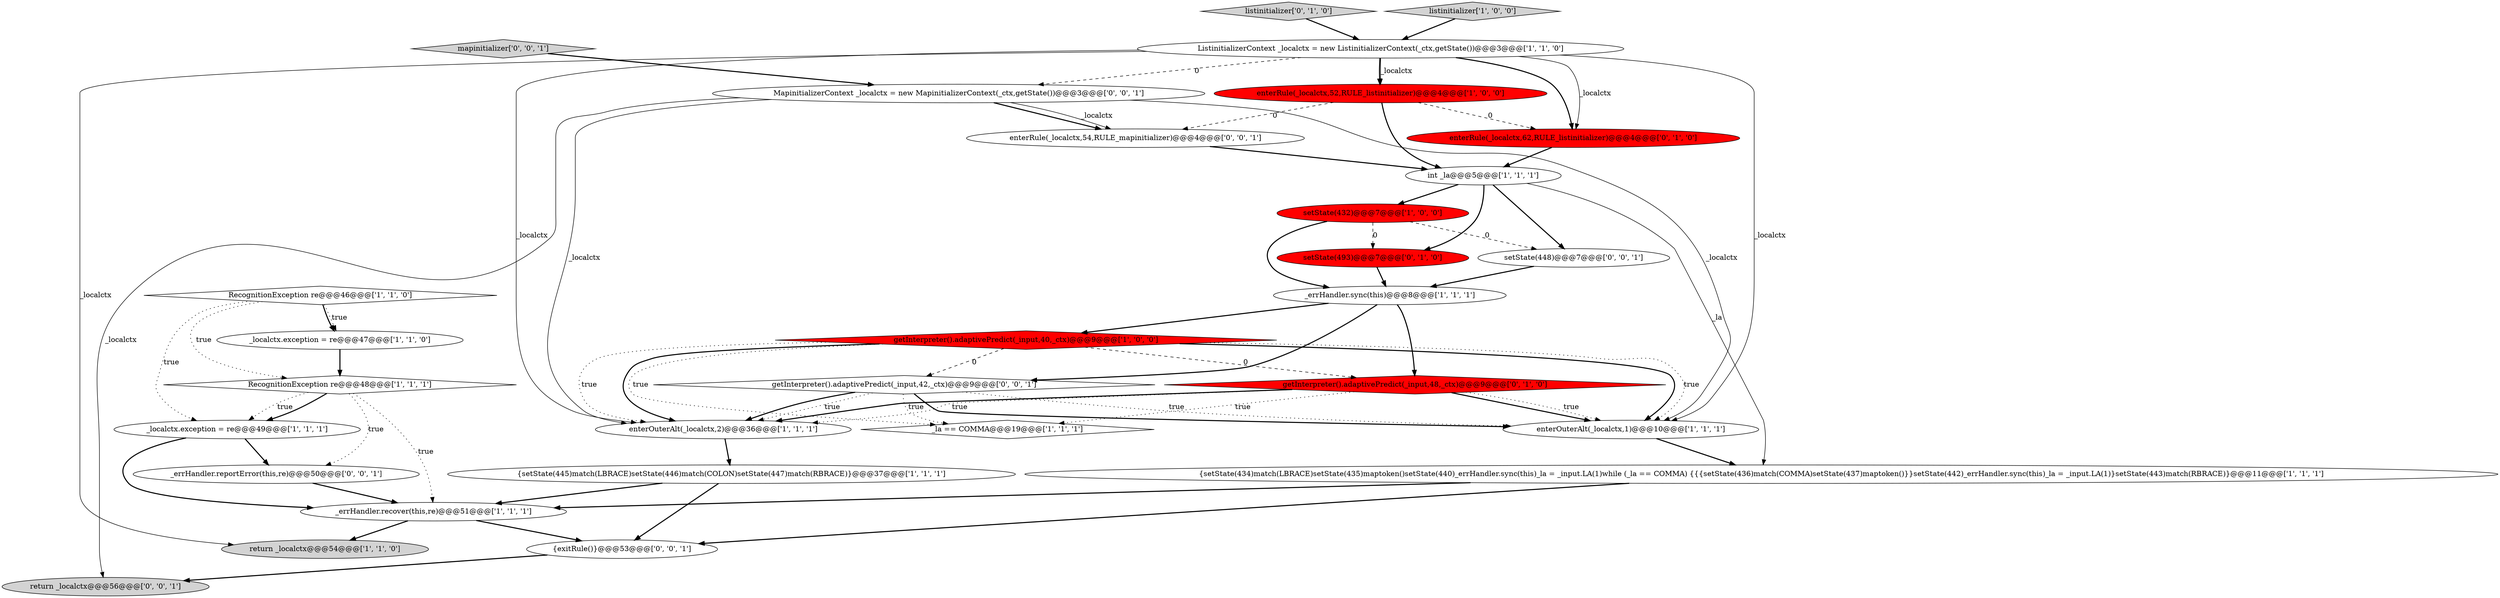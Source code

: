 digraph {
14 [style = filled, label = "enterOuterAlt(_localctx,2)@@@36@@@['1', '1', '1']", fillcolor = white, shape = ellipse image = "AAA0AAABBB1BBB"];
3 [style = filled, label = "RecognitionException re@@@46@@@['1', '1', '0']", fillcolor = white, shape = diamond image = "AAA0AAABBB1BBB"];
15 [style = filled, label = "{setState(445)match(LBRACE)setState(446)match(COLON)setState(447)match(RBRACE)}@@@37@@@['1', '1', '1']", fillcolor = white, shape = ellipse image = "AAA0AAABBB1BBB"];
11 [style = filled, label = "_errHandler.sync(this)@@@8@@@['1', '1', '1']", fillcolor = white, shape = ellipse image = "AAA0AAABBB1BBB"];
8 [style = filled, label = "ListinitializerContext _localctx = new ListinitializerContext(_ctx,getState())@@@3@@@['1', '1', '0']", fillcolor = white, shape = ellipse image = "AAA0AAABBB1BBB"];
19 [style = filled, label = "setState(493)@@@7@@@['0', '1', '0']", fillcolor = red, shape = ellipse image = "AAA1AAABBB2BBB"];
16 [style = filled, label = "enterRule(_localctx,52,RULE_listinitializer)@@@4@@@['1', '0', '0']", fillcolor = red, shape = ellipse image = "AAA1AAABBB1BBB"];
27 [style = filled, label = "getInterpreter().adaptivePredict(_input,42,_ctx)@@@9@@@['0', '0', '1']", fillcolor = white, shape = diamond image = "AAA0AAABBB3BBB"];
20 [style = filled, label = "getInterpreter().adaptivePredict(_input,48,_ctx)@@@9@@@['0', '1', '0']", fillcolor = red, shape = diamond image = "AAA1AAABBB2BBB"];
22 [style = filled, label = "MapinitializerContext _localctx = new MapinitializerContext(_ctx,getState())@@@3@@@['0', '0', '1']", fillcolor = white, shape = ellipse image = "AAA0AAABBB3BBB"];
1 [style = filled, label = "getInterpreter().adaptivePredict(_input,40,_ctx)@@@9@@@['1', '0', '0']", fillcolor = red, shape = diamond image = "AAA1AAABBB1BBB"];
13 [style = filled, label = "enterOuterAlt(_localctx,1)@@@10@@@['1', '1', '1']", fillcolor = white, shape = ellipse image = "AAA0AAABBB1BBB"];
0 [style = filled, label = "_localctx.exception = re@@@47@@@['1', '1', '0']", fillcolor = white, shape = ellipse image = "AAA0AAABBB1BBB"];
17 [style = filled, label = "_errHandler.recover(this,re)@@@51@@@['1', '1', '1']", fillcolor = white, shape = ellipse image = "AAA0AAABBB1BBB"];
4 [style = filled, label = "setState(432)@@@7@@@['1', '0', '0']", fillcolor = red, shape = ellipse image = "AAA1AAABBB1BBB"];
28 [style = filled, label = "{exitRule()}@@@53@@@['0', '0', '1']", fillcolor = white, shape = ellipse image = "AAA0AAABBB3BBB"];
18 [style = filled, label = "listinitializer['0', '1', '0']", fillcolor = lightgray, shape = diamond image = "AAA0AAABBB2BBB"];
24 [style = filled, label = "_errHandler.reportError(this,re)@@@50@@@['0', '0', '1']", fillcolor = white, shape = ellipse image = "AAA0AAABBB3BBB"];
29 [style = filled, label = "enterRule(_localctx,54,RULE_mapinitializer)@@@4@@@['0', '0', '1']", fillcolor = white, shape = ellipse image = "AAA0AAABBB3BBB"];
12 [style = filled, label = "int _la@@@5@@@['1', '1', '1']", fillcolor = white, shape = ellipse image = "AAA0AAABBB1BBB"];
5 [style = filled, label = "listinitializer['1', '0', '0']", fillcolor = lightgray, shape = diamond image = "AAA0AAABBB1BBB"];
25 [style = filled, label = "return _localctx@@@56@@@['0', '0', '1']", fillcolor = lightgray, shape = ellipse image = "AAA0AAABBB3BBB"];
26 [style = filled, label = "setState(448)@@@7@@@['0', '0', '1']", fillcolor = white, shape = ellipse image = "AAA0AAABBB3BBB"];
7 [style = filled, label = "return _localctx@@@54@@@['1', '1', '0']", fillcolor = lightgray, shape = ellipse image = "AAA0AAABBB1BBB"];
10 [style = filled, label = "{setState(434)match(LBRACE)setState(435)maptoken()setState(440)_errHandler.sync(this)_la = _input.LA(1)while (_la == COMMA) {{{setState(436)match(COMMA)setState(437)maptoken()}}setState(442)_errHandler.sync(this)_la = _input.LA(1)}setState(443)match(RBRACE)}@@@11@@@['1', '1', '1']", fillcolor = white, shape = ellipse image = "AAA0AAABBB1BBB"];
2 [style = filled, label = "_la == COMMA@@@19@@@['1', '1', '1']", fillcolor = white, shape = diamond image = "AAA0AAABBB1BBB"];
21 [style = filled, label = "enterRule(_localctx,62,RULE_listinitializer)@@@4@@@['0', '1', '0']", fillcolor = red, shape = ellipse image = "AAA1AAABBB2BBB"];
6 [style = filled, label = "RecognitionException re@@@48@@@['1', '1', '1']", fillcolor = white, shape = diamond image = "AAA0AAABBB1BBB"];
23 [style = filled, label = "mapinitializer['0', '0', '1']", fillcolor = lightgray, shape = diamond image = "AAA0AAABBB3BBB"];
9 [style = filled, label = "_localctx.exception = re@@@49@@@['1', '1', '1']", fillcolor = white, shape = ellipse image = "AAA0AAABBB1BBB"];
27->13 [style = bold, label=""];
13->10 [style = bold, label=""];
8->16 [style = bold, label=""];
5->8 [style = bold, label=""];
11->20 [style = bold, label=""];
27->14 [style = dotted, label="true"];
8->21 [style = solid, label="_localctx"];
6->24 [style = dotted, label="true"];
20->13 [style = bold, label=""];
10->28 [style = bold, label=""];
27->14 [style = bold, label=""];
8->14 [style = solid, label="_localctx"];
11->1 [style = bold, label=""];
0->6 [style = bold, label=""];
1->27 [style = dashed, label="0"];
20->14 [style = dotted, label="true"];
22->29 [style = bold, label=""];
9->17 [style = bold, label=""];
19->11 [style = bold, label=""];
10->17 [style = bold, label=""];
20->14 [style = bold, label=""];
12->26 [style = bold, label=""];
1->14 [style = dotted, label="true"];
12->10 [style = solid, label="_la"];
8->13 [style = solid, label="_localctx"];
3->6 [style = dotted, label="true"];
3->9 [style = dotted, label="true"];
27->13 [style = dotted, label="true"];
27->2 [style = dotted, label="true"];
4->26 [style = dashed, label="0"];
16->21 [style = dashed, label="0"];
1->13 [style = bold, label=""];
6->17 [style = dotted, label="true"];
26->11 [style = bold, label=""];
3->0 [style = bold, label=""];
21->12 [style = bold, label=""];
1->20 [style = dashed, label="0"];
17->7 [style = bold, label=""];
1->13 [style = dotted, label="true"];
8->22 [style = dashed, label="0"];
15->17 [style = bold, label=""];
17->28 [style = bold, label=""];
29->12 [style = bold, label=""];
23->22 [style = bold, label=""];
8->16 [style = solid, label="_localctx"];
22->13 [style = solid, label="_localctx"];
12->4 [style = bold, label=""];
22->25 [style = solid, label="_localctx"];
8->7 [style = solid, label="_localctx"];
22->14 [style = solid, label="_localctx"];
15->28 [style = bold, label=""];
6->9 [style = dotted, label="true"];
24->17 [style = bold, label=""];
3->0 [style = dotted, label="true"];
16->29 [style = dashed, label="0"];
8->21 [style = bold, label=""];
28->25 [style = bold, label=""];
20->2 [style = dotted, label="true"];
4->19 [style = dashed, label="0"];
20->13 [style = dotted, label="true"];
1->14 [style = bold, label=""];
14->15 [style = bold, label=""];
18->8 [style = bold, label=""];
22->29 [style = solid, label="_localctx"];
6->9 [style = bold, label=""];
4->11 [style = bold, label=""];
12->19 [style = bold, label=""];
1->2 [style = dotted, label="true"];
16->12 [style = bold, label=""];
9->24 [style = bold, label=""];
11->27 [style = bold, label=""];
}
